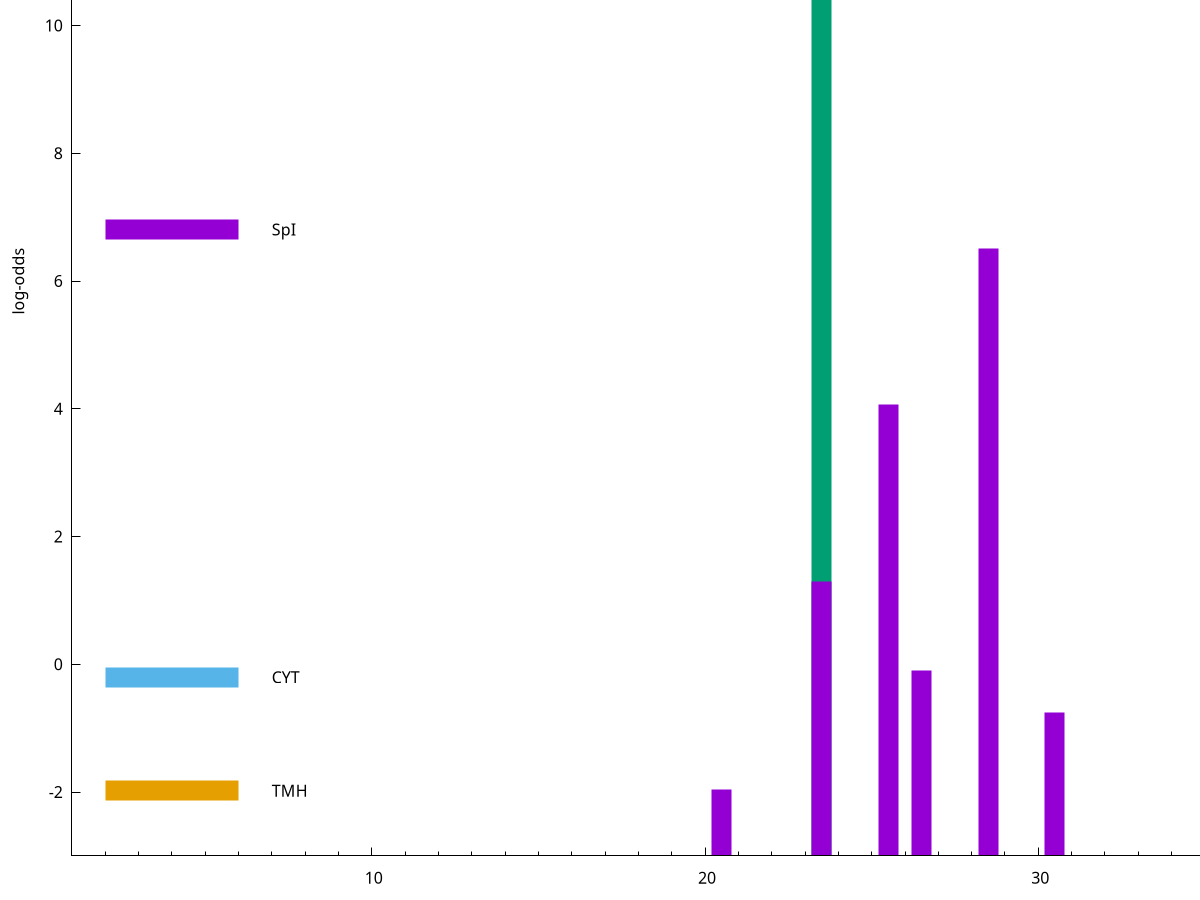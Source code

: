 set title "LipoP predictions for SRR4065689.gff"
set size 2., 1.4
set xrange [1:70] 
set mxtics 10
set yrange [-3:15]
set y2range [0:18]
set ylabel "log-odds"
set term postscript eps color solid "Helvetica" 30
set output "SRR4065689.gff31.eps"
set arrow from 2,13.8848 to 6,13.8848 nohead lt 2 lw 20
set label "SpII" at 7,13.8848
set arrow from 2,6.80964 to 6,6.80964 nohead lt 1 lw 20
set label "SpI" at 7,6.80964
set arrow from 2,-0.200913 to 6,-0.200913 nohead lt 3 lw 20
set label "CYT" at 7,-0.200913
set arrow from 2,-1.9805 to 6,-1.9805 nohead lt 4 lw 20
set label "TMH" at 7,-1.9805
set arrow from 2,13.8848 to 6,13.8848 nohead lt 2 lw 20
set label "SpII" at 7,13.8848
# NOTE: The scores below are the log-odds scores with the threshold
# NOTE: subtracted (a hack to make gnuplot make the histogram all
# NOTE: look nice).
plot "-" axes x1y2 title "" with impulses lt 2 lw 20, "-" axes x1y2 title "" with impulses lt 1 lw 20
23.500000 16.884800
e
28.500000 9.506540
25.500000 7.067900
23.500000 4.301310
26.500000 2.905876
30.500000 2.244021
20.500000 1.046650
e
exit
